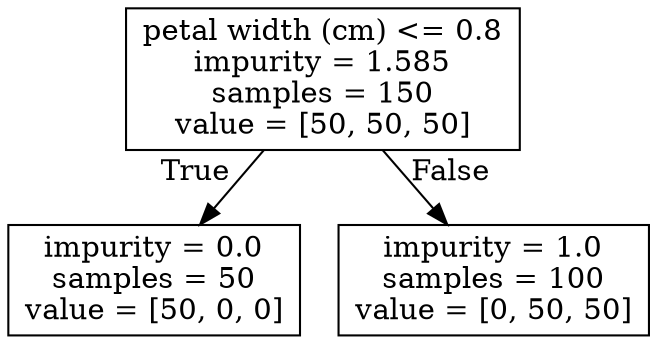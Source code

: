 digraph Tree {
node [shape=box] ;
0 [label="petal width (cm) <= 0.8\nimpurity = 1.585\nsamples = 150\nvalue = [50, 50, 50]"] ;
1 [label="impurity = 0.0\nsamples = 50\nvalue = [50, 0, 0]"] ;
0 -> 1 [labeldistance=2.5, labelangle=45, headlabel="True"] ;
2 [label="impurity = 1.0\nsamples = 100\nvalue = [0, 50, 50]"] ;
0 -> 2 [labeldistance=2.5, labelangle=-45, headlabel="False"] ;
}